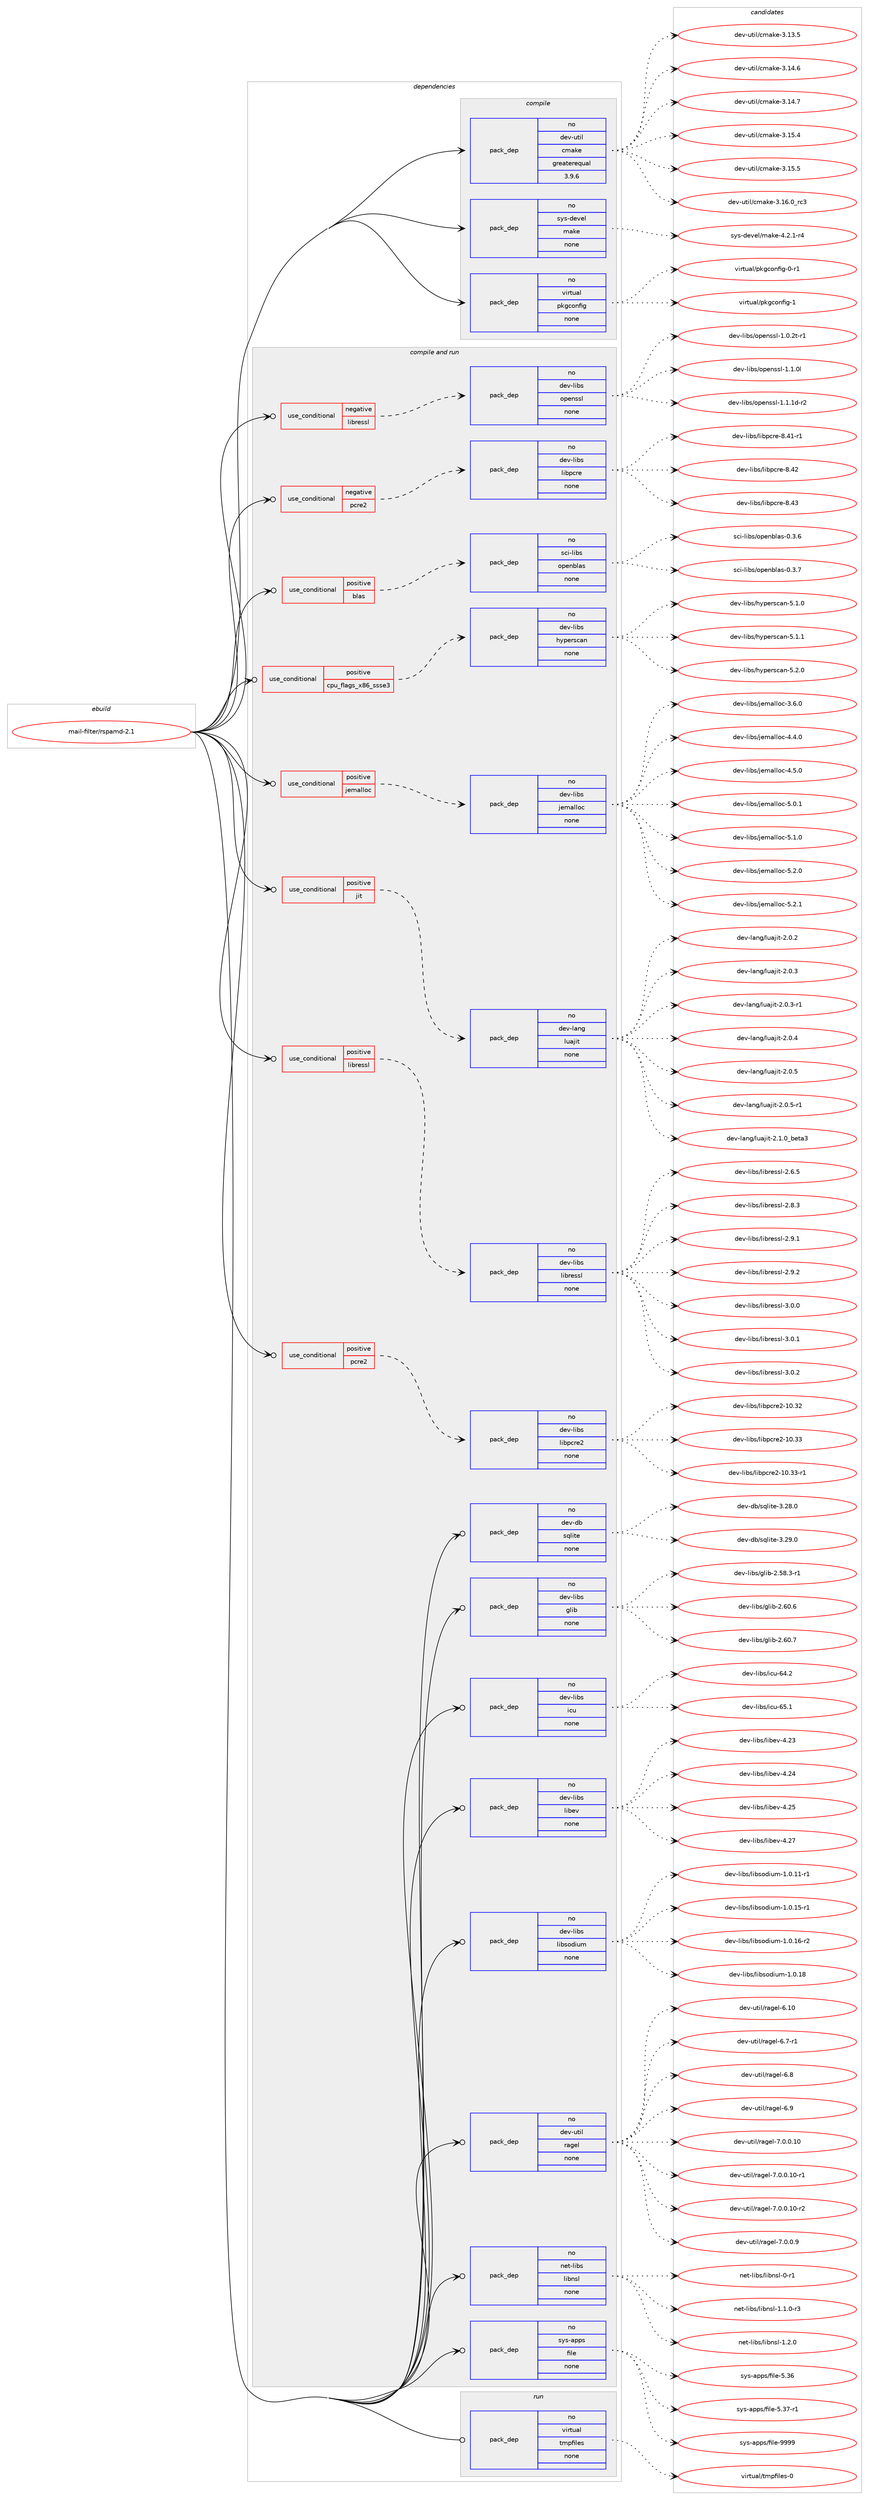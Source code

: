 digraph prolog {

# *************
# Graph options
# *************

newrank=true;
concentrate=true;
compound=true;
graph [rankdir=LR,fontname=Helvetica,fontsize=10,ranksep=1.5];#, ranksep=2.5, nodesep=0.2];
edge  [arrowhead=vee];
node  [fontname=Helvetica,fontsize=10];

# **********
# The ebuild
# **********

subgraph cluster_leftcol {
color=gray;
rank=same;
label=<<i>ebuild</i>>;
id [label="mail-filter/rspamd-2.1", color=red, width=4, href="../mail-filter/rspamd-2.1.svg"];
}

# ****************
# The dependencies
# ****************

subgraph cluster_midcol {
color=gray;
label=<<i>dependencies</i>>;
subgraph cluster_compile {
fillcolor="#eeeeee";
style=filled;
label=<<i>compile</i>>;
subgraph pack571296 {
dependency773191 [label=<<TABLE BORDER="0" CELLBORDER="1" CELLSPACING="0" CELLPADDING="4" WIDTH="220"><TR><TD ROWSPAN="6" CELLPADDING="30">pack_dep</TD></TR><TR><TD WIDTH="110">no</TD></TR><TR><TD>dev-util</TD></TR><TR><TD>cmake</TD></TR><TR><TD>greaterequal</TD></TR><TR><TD>3.9.6</TD></TR></TABLE>>, shape=none, color=blue];
}
id:e -> dependency773191:w [weight=20,style="solid",arrowhead="vee"];
subgraph pack571297 {
dependency773192 [label=<<TABLE BORDER="0" CELLBORDER="1" CELLSPACING="0" CELLPADDING="4" WIDTH="220"><TR><TD ROWSPAN="6" CELLPADDING="30">pack_dep</TD></TR><TR><TD WIDTH="110">no</TD></TR><TR><TD>sys-devel</TD></TR><TR><TD>make</TD></TR><TR><TD>none</TD></TR><TR><TD></TD></TR></TABLE>>, shape=none, color=blue];
}
id:e -> dependency773192:w [weight=20,style="solid",arrowhead="vee"];
subgraph pack571298 {
dependency773193 [label=<<TABLE BORDER="0" CELLBORDER="1" CELLSPACING="0" CELLPADDING="4" WIDTH="220"><TR><TD ROWSPAN="6" CELLPADDING="30">pack_dep</TD></TR><TR><TD WIDTH="110">no</TD></TR><TR><TD>virtual</TD></TR><TR><TD>pkgconfig</TD></TR><TR><TD>none</TD></TR><TR><TD></TD></TR></TABLE>>, shape=none, color=blue];
}
id:e -> dependency773193:w [weight=20,style="solid",arrowhead="vee"];
}
subgraph cluster_compileandrun {
fillcolor="#eeeeee";
style=filled;
label=<<i>compile and run</i>>;
subgraph cond188492 {
dependency773194 [label=<<TABLE BORDER="0" CELLBORDER="1" CELLSPACING="0" CELLPADDING="4"><TR><TD ROWSPAN="3" CELLPADDING="10">use_conditional</TD></TR><TR><TD>negative</TD></TR><TR><TD>libressl</TD></TR></TABLE>>, shape=none, color=red];
subgraph pack571299 {
dependency773195 [label=<<TABLE BORDER="0" CELLBORDER="1" CELLSPACING="0" CELLPADDING="4" WIDTH="220"><TR><TD ROWSPAN="6" CELLPADDING="30">pack_dep</TD></TR><TR><TD WIDTH="110">no</TD></TR><TR><TD>dev-libs</TD></TR><TR><TD>openssl</TD></TR><TR><TD>none</TD></TR><TR><TD></TD></TR></TABLE>>, shape=none, color=blue];
}
dependency773194:e -> dependency773195:w [weight=20,style="dashed",arrowhead="vee"];
}
id:e -> dependency773194:w [weight=20,style="solid",arrowhead="odotvee"];
subgraph cond188493 {
dependency773196 [label=<<TABLE BORDER="0" CELLBORDER="1" CELLSPACING="0" CELLPADDING="4"><TR><TD ROWSPAN="3" CELLPADDING="10">use_conditional</TD></TR><TR><TD>negative</TD></TR><TR><TD>pcre2</TD></TR></TABLE>>, shape=none, color=red];
subgraph pack571300 {
dependency773197 [label=<<TABLE BORDER="0" CELLBORDER="1" CELLSPACING="0" CELLPADDING="4" WIDTH="220"><TR><TD ROWSPAN="6" CELLPADDING="30">pack_dep</TD></TR><TR><TD WIDTH="110">no</TD></TR><TR><TD>dev-libs</TD></TR><TR><TD>libpcre</TD></TR><TR><TD>none</TD></TR><TR><TD></TD></TR></TABLE>>, shape=none, color=blue];
}
dependency773196:e -> dependency773197:w [weight=20,style="dashed",arrowhead="vee"];
}
id:e -> dependency773196:w [weight=20,style="solid",arrowhead="odotvee"];
subgraph cond188494 {
dependency773198 [label=<<TABLE BORDER="0" CELLBORDER="1" CELLSPACING="0" CELLPADDING="4"><TR><TD ROWSPAN="3" CELLPADDING="10">use_conditional</TD></TR><TR><TD>positive</TD></TR><TR><TD>blas</TD></TR></TABLE>>, shape=none, color=red];
subgraph pack571301 {
dependency773199 [label=<<TABLE BORDER="0" CELLBORDER="1" CELLSPACING="0" CELLPADDING="4" WIDTH="220"><TR><TD ROWSPAN="6" CELLPADDING="30">pack_dep</TD></TR><TR><TD WIDTH="110">no</TD></TR><TR><TD>sci-libs</TD></TR><TR><TD>openblas</TD></TR><TR><TD>none</TD></TR><TR><TD></TD></TR></TABLE>>, shape=none, color=blue];
}
dependency773198:e -> dependency773199:w [weight=20,style="dashed",arrowhead="vee"];
}
id:e -> dependency773198:w [weight=20,style="solid",arrowhead="odotvee"];
subgraph cond188495 {
dependency773200 [label=<<TABLE BORDER="0" CELLBORDER="1" CELLSPACING="0" CELLPADDING="4"><TR><TD ROWSPAN="3" CELLPADDING="10">use_conditional</TD></TR><TR><TD>positive</TD></TR><TR><TD>cpu_flags_x86_ssse3</TD></TR></TABLE>>, shape=none, color=red];
subgraph pack571302 {
dependency773201 [label=<<TABLE BORDER="0" CELLBORDER="1" CELLSPACING="0" CELLPADDING="4" WIDTH="220"><TR><TD ROWSPAN="6" CELLPADDING="30">pack_dep</TD></TR><TR><TD WIDTH="110">no</TD></TR><TR><TD>dev-libs</TD></TR><TR><TD>hyperscan</TD></TR><TR><TD>none</TD></TR><TR><TD></TD></TR></TABLE>>, shape=none, color=blue];
}
dependency773200:e -> dependency773201:w [weight=20,style="dashed",arrowhead="vee"];
}
id:e -> dependency773200:w [weight=20,style="solid",arrowhead="odotvee"];
subgraph cond188496 {
dependency773202 [label=<<TABLE BORDER="0" CELLBORDER="1" CELLSPACING="0" CELLPADDING="4"><TR><TD ROWSPAN="3" CELLPADDING="10">use_conditional</TD></TR><TR><TD>positive</TD></TR><TR><TD>jemalloc</TD></TR></TABLE>>, shape=none, color=red];
subgraph pack571303 {
dependency773203 [label=<<TABLE BORDER="0" CELLBORDER="1" CELLSPACING="0" CELLPADDING="4" WIDTH="220"><TR><TD ROWSPAN="6" CELLPADDING="30">pack_dep</TD></TR><TR><TD WIDTH="110">no</TD></TR><TR><TD>dev-libs</TD></TR><TR><TD>jemalloc</TD></TR><TR><TD>none</TD></TR><TR><TD></TD></TR></TABLE>>, shape=none, color=blue];
}
dependency773202:e -> dependency773203:w [weight=20,style="dashed",arrowhead="vee"];
}
id:e -> dependency773202:w [weight=20,style="solid",arrowhead="odotvee"];
subgraph cond188497 {
dependency773204 [label=<<TABLE BORDER="0" CELLBORDER="1" CELLSPACING="0" CELLPADDING="4"><TR><TD ROWSPAN="3" CELLPADDING="10">use_conditional</TD></TR><TR><TD>positive</TD></TR><TR><TD>jit</TD></TR></TABLE>>, shape=none, color=red];
subgraph pack571304 {
dependency773205 [label=<<TABLE BORDER="0" CELLBORDER="1" CELLSPACING="0" CELLPADDING="4" WIDTH="220"><TR><TD ROWSPAN="6" CELLPADDING="30">pack_dep</TD></TR><TR><TD WIDTH="110">no</TD></TR><TR><TD>dev-lang</TD></TR><TR><TD>luajit</TD></TR><TR><TD>none</TD></TR><TR><TD></TD></TR></TABLE>>, shape=none, color=blue];
}
dependency773204:e -> dependency773205:w [weight=20,style="dashed",arrowhead="vee"];
}
id:e -> dependency773204:w [weight=20,style="solid",arrowhead="odotvee"];
subgraph cond188498 {
dependency773206 [label=<<TABLE BORDER="0" CELLBORDER="1" CELLSPACING="0" CELLPADDING="4"><TR><TD ROWSPAN="3" CELLPADDING="10">use_conditional</TD></TR><TR><TD>positive</TD></TR><TR><TD>libressl</TD></TR></TABLE>>, shape=none, color=red];
subgraph pack571305 {
dependency773207 [label=<<TABLE BORDER="0" CELLBORDER="1" CELLSPACING="0" CELLPADDING="4" WIDTH="220"><TR><TD ROWSPAN="6" CELLPADDING="30">pack_dep</TD></TR><TR><TD WIDTH="110">no</TD></TR><TR><TD>dev-libs</TD></TR><TR><TD>libressl</TD></TR><TR><TD>none</TD></TR><TR><TD></TD></TR></TABLE>>, shape=none, color=blue];
}
dependency773206:e -> dependency773207:w [weight=20,style="dashed",arrowhead="vee"];
}
id:e -> dependency773206:w [weight=20,style="solid",arrowhead="odotvee"];
subgraph cond188499 {
dependency773208 [label=<<TABLE BORDER="0" CELLBORDER="1" CELLSPACING="0" CELLPADDING="4"><TR><TD ROWSPAN="3" CELLPADDING="10">use_conditional</TD></TR><TR><TD>positive</TD></TR><TR><TD>pcre2</TD></TR></TABLE>>, shape=none, color=red];
subgraph pack571306 {
dependency773209 [label=<<TABLE BORDER="0" CELLBORDER="1" CELLSPACING="0" CELLPADDING="4" WIDTH="220"><TR><TD ROWSPAN="6" CELLPADDING="30">pack_dep</TD></TR><TR><TD WIDTH="110">no</TD></TR><TR><TD>dev-libs</TD></TR><TR><TD>libpcre2</TD></TR><TR><TD>none</TD></TR><TR><TD></TD></TR></TABLE>>, shape=none, color=blue];
}
dependency773208:e -> dependency773209:w [weight=20,style="dashed",arrowhead="vee"];
}
id:e -> dependency773208:w [weight=20,style="solid",arrowhead="odotvee"];
subgraph pack571307 {
dependency773210 [label=<<TABLE BORDER="0" CELLBORDER="1" CELLSPACING="0" CELLPADDING="4" WIDTH="220"><TR><TD ROWSPAN="6" CELLPADDING="30">pack_dep</TD></TR><TR><TD WIDTH="110">no</TD></TR><TR><TD>dev-db</TD></TR><TR><TD>sqlite</TD></TR><TR><TD>none</TD></TR><TR><TD></TD></TR></TABLE>>, shape=none, color=blue];
}
id:e -> dependency773210:w [weight=20,style="solid",arrowhead="odotvee"];
subgraph pack571308 {
dependency773211 [label=<<TABLE BORDER="0" CELLBORDER="1" CELLSPACING="0" CELLPADDING="4" WIDTH="220"><TR><TD ROWSPAN="6" CELLPADDING="30">pack_dep</TD></TR><TR><TD WIDTH="110">no</TD></TR><TR><TD>dev-libs</TD></TR><TR><TD>glib</TD></TR><TR><TD>none</TD></TR><TR><TD></TD></TR></TABLE>>, shape=none, color=blue];
}
id:e -> dependency773211:w [weight=20,style="solid",arrowhead="odotvee"];
subgraph pack571309 {
dependency773212 [label=<<TABLE BORDER="0" CELLBORDER="1" CELLSPACING="0" CELLPADDING="4" WIDTH="220"><TR><TD ROWSPAN="6" CELLPADDING="30">pack_dep</TD></TR><TR><TD WIDTH="110">no</TD></TR><TR><TD>dev-libs</TD></TR><TR><TD>icu</TD></TR><TR><TD>none</TD></TR><TR><TD></TD></TR></TABLE>>, shape=none, color=blue];
}
id:e -> dependency773212:w [weight=20,style="solid",arrowhead="odotvee"];
subgraph pack571310 {
dependency773213 [label=<<TABLE BORDER="0" CELLBORDER="1" CELLSPACING="0" CELLPADDING="4" WIDTH="220"><TR><TD ROWSPAN="6" CELLPADDING="30">pack_dep</TD></TR><TR><TD WIDTH="110">no</TD></TR><TR><TD>dev-libs</TD></TR><TR><TD>libev</TD></TR><TR><TD>none</TD></TR><TR><TD></TD></TR></TABLE>>, shape=none, color=blue];
}
id:e -> dependency773213:w [weight=20,style="solid",arrowhead="odotvee"];
subgraph pack571311 {
dependency773214 [label=<<TABLE BORDER="0" CELLBORDER="1" CELLSPACING="0" CELLPADDING="4" WIDTH="220"><TR><TD ROWSPAN="6" CELLPADDING="30">pack_dep</TD></TR><TR><TD WIDTH="110">no</TD></TR><TR><TD>dev-libs</TD></TR><TR><TD>libsodium</TD></TR><TR><TD>none</TD></TR><TR><TD></TD></TR></TABLE>>, shape=none, color=blue];
}
id:e -> dependency773214:w [weight=20,style="solid",arrowhead="odotvee"];
subgraph pack571312 {
dependency773215 [label=<<TABLE BORDER="0" CELLBORDER="1" CELLSPACING="0" CELLPADDING="4" WIDTH="220"><TR><TD ROWSPAN="6" CELLPADDING="30">pack_dep</TD></TR><TR><TD WIDTH="110">no</TD></TR><TR><TD>dev-util</TD></TR><TR><TD>ragel</TD></TR><TR><TD>none</TD></TR><TR><TD></TD></TR></TABLE>>, shape=none, color=blue];
}
id:e -> dependency773215:w [weight=20,style="solid",arrowhead="odotvee"];
subgraph pack571313 {
dependency773216 [label=<<TABLE BORDER="0" CELLBORDER="1" CELLSPACING="0" CELLPADDING="4" WIDTH="220"><TR><TD ROWSPAN="6" CELLPADDING="30">pack_dep</TD></TR><TR><TD WIDTH="110">no</TD></TR><TR><TD>net-libs</TD></TR><TR><TD>libnsl</TD></TR><TR><TD>none</TD></TR><TR><TD></TD></TR></TABLE>>, shape=none, color=blue];
}
id:e -> dependency773216:w [weight=20,style="solid",arrowhead="odotvee"];
subgraph pack571314 {
dependency773217 [label=<<TABLE BORDER="0" CELLBORDER="1" CELLSPACING="0" CELLPADDING="4" WIDTH="220"><TR><TD ROWSPAN="6" CELLPADDING="30">pack_dep</TD></TR><TR><TD WIDTH="110">no</TD></TR><TR><TD>sys-apps</TD></TR><TR><TD>file</TD></TR><TR><TD>none</TD></TR><TR><TD></TD></TR></TABLE>>, shape=none, color=blue];
}
id:e -> dependency773217:w [weight=20,style="solid",arrowhead="odotvee"];
}
subgraph cluster_run {
fillcolor="#eeeeee";
style=filled;
label=<<i>run</i>>;
subgraph pack571315 {
dependency773218 [label=<<TABLE BORDER="0" CELLBORDER="1" CELLSPACING="0" CELLPADDING="4" WIDTH="220"><TR><TD ROWSPAN="6" CELLPADDING="30">pack_dep</TD></TR><TR><TD WIDTH="110">no</TD></TR><TR><TD>virtual</TD></TR><TR><TD>tmpfiles</TD></TR><TR><TD>none</TD></TR><TR><TD></TD></TR></TABLE>>, shape=none, color=blue];
}
id:e -> dependency773218:w [weight=20,style="solid",arrowhead="odot"];
}
}

# **************
# The candidates
# **************

subgraph cluster_choices {
rank=same;
color=gray;
label=<<i>candidates</i>>;

subgraph choice571296 {
color=black;
nodesep=1;
choice1001011184511711610510847991099710710145514649514653 [label="dev-util/cmake-3.13.5", color=red, width=4,href="../dev-util/cmake-3.13.5.svg"];
choice1001011184511711610510847991099710710145514649524654 [label="dev-util/cmake-3.14.6", color=red, width=4,href="../dev-util/cmake-3.14.6.svg"];
choice1001011184511711610510847991099710710145514649524655 [label="dev-util/cmake-3.14.7", color=red, width=4,href="../dev-util/cmake-3.14.7.svg"];
choice1001011184511711610510847991099710710145514649534652 [label="dev-util/cmake-3.15.4", color=red, width=4,href="../dev-util/cmake-3.15.4.svg"];
choice1001011184511711610510847991099710710145514649534653 [label="dev-util/cmake-3.15.5", color=red, width=4,href="../dev-util/cmake-3.15.5.svg"];
choice1001011184511711610510847991099710710145514649544648951149951 [label="dev-util/cmake-3.16.0_rc3", color=red, width=4,href="../dev-util/cmake-3.16.0_rc3.svg"];
dependency773191:e -> choice1001011184511711610510847991099710710145514649514653:w [style=dotted,weight="100"];
dependency773191:e -> choice1001011184511711610510847991099710710145514649524654:w [style=dotted,weight="100"];
dependency773191:e -> choice1001011184511711610510847991099710710145514649524655:w [style=dotted,weight="100"];
dependency773191:e -> choice1001011184511711610510847991099710710145514649534652:w [style=dotted,weight="100"];
dependency773191:e -> choice1001011184511711610510847991099710710145514649534653:w [style=dotted,weight="100"];
dependency773191:e -> choice1001011184511711610510847991099710710145514649544648951149951:w [style=dotted,weight="100"];
}
subgraph choice571297 {
color=black;
nodesep=1;
choice1151211154510010111810110847109971071014552465046494511452 [label="sys-devel/make-4.2.1-r4", color=red, width=4,href="../sys-devel/make-4.2.1-r4.svg"];
dependency773192:e -> choice1151211154510010111810110847109971071014552465046494511452:w [style=dotted,weight="100"];
}
subgraph choice571298 {
color=black;
nodesep=1;
choice11810511411611797108471121071039911111010210510345484511449 [label="virtual/pkgconfig-0-r1", color=red, width=4,href="../virtual/pkgconfig-0-r1.svg"];
choice1181051141161179710847112107103991111101021051034549 [label="virtual/pkgconfig-1", color=red, width=4,href="../virtual/pkgconfig-1.svg"];
dependency773193:e -> choice11810511411611797108471121071039911111010210510345484511449:w [style=dotted,weight="100"];
dependency773193:e -> choice1181051141161179710847112107103991111101021051034549:w [style=dotted,weight="100"];
}
subgraph choice571299 {
color=black;
nodesep=1;
choice1001011184510810598115471111121011101151151084549464846501164511449 [label="dev-libs/openssl-1.0.2t-r1", color=red, width=4,href="../dev-libs/openssl-1.0.2t-r1.svg"];
choice100101118451081059811547111112101110115115108454946494648108 [label="dev-libs/openssl-1.1.0l", color=red, width=4,href="../dev-libs/openssl-1.1.0l.svg"];
choice1001011184510810598115471111121011101151151084549464946491004511450 [label="dev-libs/openssl-1.1.1d-r2", color=red, width=4,href="../dev-libs/openssl-1.1.1d-r2.svg"];
dependency773195:e -> choice1001011184510810598115471111121011101151151084549464846501164511449:w [style=dotted,weight="100"];
dependency773195:e -> choice100101118451081059811547111112101110115115108454946494648108:w [style=dotted,weight="100"];
dependency773195:e -> choice1001011184510810598115471111121011101151151084549464946491004511450:w [style=dotted,weight="100"];
}
subgraph choice571300 {
color=black;
nodesep=1;
choice100101118451081059811547108105981129911410145564652494511449 [label="dev-libs/libpcre-8.41-r1", color=red, width=4,href="../dev-libs/libpcre-8.41-r1.svg"];
choice10010111845108105981154710810598112991141014556465250 [label="dev-libs/libpcre-8.42", color=red, width=4,href="../dev-libs/libpcre-8.42.svg"];
choice10010111845108105981154710810598112991141014556465251 [label="dev-libs/libpcre-8.43", color=red, width=4,href="../dev-libs/libpcre-8.43.svg"];
dependency773197:e -> choice100101118451081059811547108105981129911410145564652494511449:w [style=dotted,weight="100"];
dependency773197:e -> choice10010111845108105981154710810598112991141014556465250:w [style=dotted,weight="100"];
dependency773197:e -> choice10010111845108105981154710810598112991141014556465251:w [style=dotted,weight="100"];
}
subgraph choice571301 {
color=black;
nodesep=1;
choice115991054510810598115471111121011109810897115454846514654 [label="sci-libs/openblas-0.3.6", color=red, width=4,href="../sci-libs/openblas-0.3.6.svg"];
choice115991054510810598115471111121011109810897115454846514655 [label="sci-libs/openblas-0.3.7", color=red, width=4,href="../sci-libs/openblas-0.3.7.svg"];
dependency773199:e -> choice115991054510810598115471111121011109810897115454846514654:w [style=dotted,weight="100"];
dependency773199:e -> choice115991054510810598115471111121011109810897115454846514655:w [style=dotted,weight="100"];
}
subgraph choice571302 {
color=black;
nodesep=1;
choice1001011184510810598115471041211121011141159997110455346494648 [label="dev-libs/hyperscan-5.1.0", color=red, width=4,href="../dev-libs/hyperscan-5.1.0.svg"];
choice1001011184510810598115471041211121011141159997110455346494649 [label="dev-libs/hyperscan-5.1.1", color=red, width=4,href="../dev-libs/hyperscan-5.1.1.svg"];
choice1001011184510810598115471041211121011141159997110455346504648 [label="dev-libs/hyperscan-5.2.0", color=red, width=4,href="../dev-libs/hyperscan-5.2.0.svg"];
dependency773201:e -> choice1001011184510810598115471041211121011141159997110455346494648:w [style=dotted,weight="100"];
dependency773201:e -> choice1001011184510810598115471041211121011141159997110455346494649:w [style=dotted,weight="100"];
dependency773201:e -> choice1001011184510810598115471041211121011141159997110455346504648:w [style=dotted,weight="100"];
}
subgraph choice571303 {
color=black;
nodesep=1;
choice1001011184510810598115471061011099710810811199455146544648 [label="dev-libs/jemalloc-3.6.0", color=red, width=4,href="../dev-libs/jemalloc-3.6.0.svg"];
choice1001011184510810598115471061011099710810811199455246524648 [label="dev-libs/jemalloc-4.4.0", color=red, width=4,href="../dev-libs/jemalloc-4.4.0.svg"];
choice1001011184510810598115471061011099710810811199455246534648 [label="dev-libs/jemalloc-4.5.0", color=red, width=4,href="../dev-libs/jemalloc-4.5.0.svg"];
choice1001011184510810598115471061011099710810811199455346484649 [label="dev-libs/jemalloc-5.0.1", color=red, width=4,href="../dev-libs/jemalloc-5.0.1.svg"];
choice1001011184510810598115471061011099710810811199455346494648 [label="dev-libs/jemalloc-5.1.0", color=red, width=4,href="../dev-libs/jemalloc-5.1.0.svg"];
choice1001011184510810598115471061011099710810811199455346504648 [label="dev-libs/jemalloc-5.2.0", color=red, width=4,href="../dev-libs/jemalloc-5.2.0.svg"];
choice1001011184510810598115471061011099710810811199455346504649 [label="dev-libs/jemalloc-5.2.1", color=red, width=4,href="../dev-libs/jemalloc-5.2.1.svg"];
dependency773203:e -> choice1001011184510810598115471061011099710810811199455146544648:w [style=dotted,weight="100"];
dependency773203:e -> choice1001011184510810598115471061011099710810811199455246524648:w [style=dotted,weight="100"];
dependency773203:e -> choice1001011184510810598115471061011099710810811199455246534648:w [style=dotted,weight="100"];
dependency773203:e -> choice1001011184510810598115471061011099710810811199455346484649:w [style=dotted,weight="100"];
dependency773203:e -> choice1001011184510810598115471061011099710810811199455346494648:w [style=dotted,weight="100"];
dependency773203:e -> choice1001011184510810598115471061011099710810811199455346504648:w [style=dotted,weight="100"];
dependency773203:e -> choice1001011184510810598115471061011099710810811199455346504649:w [style=dotted,weight="100"];
}
subgraph choice571304 {
color=black;
nodesep=1;
choice10010111845108971101034710811797106105116455046484650 [label="dev-lang/luajit-2.0.2", color=red, width=4,href="../dev-lang/luajit-2.0.2.svg"];
choice10010111845108971101034710811797106105116455046484651 [label="dev-lang/luajit-2.0.3", color=red, width=4,href="../dev-lang/luajit-2.0.3.svg"];
choice100101118451089711010347108117971061051164550464846514511449 [label="dev-lang/luajit-2.0.3-r1", color=red, width=4,href="../dev-lang/luajit-2.0.3-r1.svg"];
choice10010111845108971101034710811797106105116455046484652 [label="dev-lang/luajit-2.0.4", color=red, width=4,href="../dev-lang/luajit-2.0.4.svg"];
choice10010111845108971101034710811797106105116455046484653 [label="dev-lang/luajit-2.0.5", color=red, width=4,href="../dev-lang/luajit-2.0.5.svg"];
choice100101118451089711010347108117971061051164550464846534511449 [label="dev-lang/luajit-2.0.5-r1", color=red, width=4,href="../dev-lang/luajit-2.0.5-r1.svg"];
choice1001011184510897110103471081179710610511645504649464895981011169751 [label="dev-lang/luajit-2.1.0_beta3", color=red, width=4,href="../dev-lang/luajit-2.1.0_beta3.svg"];
dependency773205:e -> choice10010111845108971101034710811797106105116455046484650:w [style=dotted,weight="100"];
dependency773205:e -> choice10010111845108971101034710811797106105116455046484651:w [style=dotted,weight="100"];
dependency773205:e -> choice100101118451089711010347108117971061051164550464846514511449:w [style=dotted,weight="100"];
dependency773205:e -> choice10010111845108971101034710811797106105116455046484652:w [style=dotted,weight="100"];
dependency773205:e -> choice10010111845108971101034710811797106105116455046484653:w [style=dotted,weight="100"];
dependency773205:e -> choice100101118451089711010347108117971061051164550464846534511449:w [style=dotted,weight="100"];
dependency773205:e -> choice1001011184510897110103471081179710610511645504649464895981011169751:w [style=dotted,weight="100"];
}
subgraph choice571305 {
color=black;
nodesep=1;
choice10010111845108105981154710810598114101115115108455046544653 [label="dev-libs/libressl-2.6.5", color=red, width=4,href="../dev-libs/libressl-2.6.5.svg"];
choice10010111845108105981154710810598114101115115108455046564651 [label="dev-libs/libressl-2.8.3", color=red, width=4,href="../dev-libs/libressl-2.8.3.svg"];
choice10010111845108105981154710810598114101115115108455046574649 [label="dev-libs/libressl-2.9.1", color=red, width=4,href="../dev-libs/libressl-2.9.1.svg"];
choice10010111845108105981154710810598114101115115108455046574650 [label="dev-libs/libressl-2.9.2", color=red, width=4,href="../dev-libs/libressl-2.9.2.svg"];
choice10010111845108105981154710810598114101115115108455146484648 [label="dev-libs/libressl-3.0.0", color=red, width=4,href="../dev-libs/libressl-3.0.0.svg"];
choice10010111845108105981154710810598114101115115108455146484649 [label="dev-libs/libressl-3.0.1", color=red, width=4,href="../dev-libs/libressl-3.0.1.svg"];
choice10010111845108105981154710810598114101115115108455146484650 [label="dev-libs/libressl-3.0.2", color=red, width=4,href="../dev-libs/libressl-3.0.2.svg"];
dependency773207:e -> choice10010111845108105981154710810598114101115115108455046544653:w [style=dotted,weight="100"];
dependency773207:e -> choice10010111845108105981154710810598114101115115108455046564651:w [style=dotted,weight="100"];
dependency773207:e -> choice10010111845108105981154710810598114101115115108455046574649:w [style=dotted,weight="100"];
dependency773207:e -> choice10010111845108105981154710810598114101115115108455046574650:w [style=dotted,weight="100"];
dependency773207:e -> choice10010111845108105981154710810598114101115115108455146484648:w [style=dotted,weight="100"];
dependency773207:e -> choice10010111845108105981154710810598114101115115108455146484649:w [style=dotted,weight="100"];
dependency773207:e -> choice10010111845108105981154710810598114101115115108455146484650:w [style=dotted,weight="100"];
}
subgraph choice571306 {
color=black;
nodesep=1;
choice100101118451081059811547108105981129911410150454948465150 [label="dev-libs/libpcre2-10.32", color=red, width=4,href="../dev-libs/libpcre2-10.32.svg"];
choice100101118451081059811547108105981129911410150454948465151 [label="dev-libs/libpcre2-10.33", color=red, width=4,href="../dev-libs/libpcre2-10.33.svg"];
choice1001011184510810598115471081059811299114101504549484651514511449 [label="dev-libs/libpcre2-10.33-r1", color=red, width=4,href="../dev-libs/libpcre2-10.33-r1.svg"];
dependency773209:e -> choice100101118451081059811547108105981129911410150454948465150:w [style=dotted,weight="100"];
dependency773209:e -> choice100101118451081059811547108105981129911410150454948465151:w [style=dotted,weight="100"];
dependency773209:e -> choice1001011184510810598115471081059811299114101504549484651514511449:w [style=dotted,weight="100"];
}
subgraph choice571307 {
color=black;
nodesep=1;
choice10010111845100984711511310810511610145514650564648 [label="dev-db/sqlite-3.28.0", color=red, width=4,href="../dev-db/sqlite-3.28.0.svg"];
choice10010111845100984711511310810511610145514650574648 [label="dev-db/sqlite-3.29.0", color=red, width=4,href="../dev-db/sqlite-3.29.0.svg"];
dependency773210:e -> choice10010111845100984711511310810511610145514650564648:w [style=dotted,weight="100"];
dependency773210:e -> choice10010111845100984711511310810511610145514650574648:w [style=dotted,weight="100"];
}
subgraph choice571308 {
color=black;
nodesep=1;
choice10010111845108105981154710310810598455046535646514511449 [label="dev-libs/glib-2.58.3-r1", color=red, width=4,href="../dev-libs/glib-2.58.3-r1.svg"];
choice1001011184510810598115471031081059845504654484654 [label="dev-libs/glib-2.60.6", color=red, width=4,href="../dev-libs/glib-2.60.6.svg"];
choice1001011184510810598115471031081059845504654484655 [label="dev-libs/glib-2.60.7", color=red, width=4,href="../dev-libs/glib-2.60.7.svg"];
dependency773211:e -> choice10010111845108105981154710310810598455046535646514511449:w [style=dotted,weight="100"];
dependency773211:e -> choice1001011184510810598115471031081059845504654484654:w [style=dotted,weight="100"];
dependency773211:e -> choice1001011184510810598115471031081059845504654484655:w [style=dotted,weight="100"];
}
subgraph choice571309 {
color=black;
nodesep=1;
choice100101118451081059811547105991174554524650 [label="dev-libs/icu-64.2", color=red, width=4,href="../dev-libs/icu-64.2.svg"];
choice100101118451081059811547105991174554534649 [label="dev-libs/icu-65.1", color=red, width=4,href="../dev-libs/icu-65.1.svg"];
dependency773212:e -> choice100101118451081059811547105991174554524650:w [style=dotted,weight="100"];
dependency773212:e -> choice100101118451081059811547105991174554534649:w [style=dotted,weight="100"];
}
subgraph choice571310 {
color=black;
nodesep=1;
choice100101118451081059811547108105981011184552465051 [label="dev-libs/libev-4.23", color=red, width=4,href="../dev-libs/libev-4.23.svg"];
choice100101118451081059811547108105981011184552465052 [label="dev-libs/libev-4.24", color=red, width=4,href="../dev-libs/libev-4.24.svg"];
choice100101118451081059811547108105981011184552465053 [label="dev-libs/libev-4.25", color=red, width=4,href="../dev-libs/libev-4.25.svg"];
choice100101118451081059811547108105981011184552465055 [label="dev-libs/libev-4.27", color=red, width=4,href="../dev-libs/libev-4.27.svg"];
dependency773213:e -> choice100101118451081059811547108105981011184552465051:w [style=dotted,weight="100"];
dependency773213:e -> choice100101118451081059811547108105981011184552465052:w [style=dotted,weight="100"];
dependency773213:e -> choice100101118451081059811547108105981011184552465053:w [style=dotted,weight="100"];
dependency773213:e -> choice100101118451081059811547108105981011184552465055:w [style=dotted,weight="100"];
}
subgraph choice571311 {
color=black;
nodesep=1;
choice10010111845108105981154710810598115111100105117109454946484649494511449 [label="dev-libs/libsodium-1.0.11-r1", color=red, width=4,href="../dev-libs/libsodium-1.0.11-r1.svg"];
choice10010111845108105981154710810598115111100105117109454946484649534511449 [label="dev-libs/libsodium-1.0.15-r1", color=red, width=4,href="../dev-libs/libsodium-1.0.15-r1.svg"];
choice10010111845108105981154710810598115111100105117109454946484649544511450 [label="dev-libs/libsodium-1.0.16-r2", color=red, width=4,href="../dev-libs/libsodium-1.0.16-r2.svg"];
choice1001011184510810598115471081059811511110010511710945494648464956 [label="dev-libs/libsodium-1.0.18", color=red, width=4,href="../dev-libs/libsodium-1.0.18.svg"];
dependency773214:e -> choice10010111845108105981154710810598115111100105117109454946484649494511449:w [style=dotted,weight="100"];
dependency773214:e -> choice10010111845108105981154710810598115111100105117109454946484649534511449:w [style=dotted,weight="100"];
dependency773214:e -> choice10010111845108105981154710810598115111100105117109454946484649544511450:w [style=dotted,weight="100"];
dependency773214:e -> choice1001011184510810598115471081059811511110010511710945494648464956:w [style=dotted,weight="100"];
}
subgraph choice571312 {
color=black;
nodesep=1;
choice1001011184511711610510847114971031011084554464948 [label="dev-util/ragel-6.10", color=red, width=4,href="../dev-util/ragel-6.10.svg"];
choice100101118451171161051084711497103101108455446554511449 [label="dev-util/ragel-6.7-r1", color=red, width=4,href="../dev-util/ragel-6.7-r1.svg"];
choice10010111845117116105108471149710310110845544656 [label="dev-util/ragel-6.8", color=red, width=4,href="../dev-util/ragel-6.8.svg"];
choice10010111845117116105108471149710310110845544657 [label="dev-util/ragel-6.9", color=red, width=4,href="../dev-util/ragel-6.9.svg"];
choice100101118451171161051084711497103101108455546484648464948 [label="dev-util/ragel-7.0.0.10", color=red, width=4,href="../dev-util/ragel-7.0.0.10.svg"];
choice1001011184511711610510847114971031011084555464846484649484511449 [label="dev-util/ragel-7.0.0.10-r1", color=red, width=4,href="../dev-util/ragel-7.0.0.10-r1.svg"];
choice1001011184511711610510847114971031011084555464846484649484511450 [label="dev-util/ragel-7.0.0.10-r2", color=red, width=4,href="../dev-util/ragel-7.0.0.10-r2.svg"];
choice1001011184511711610510847114971031011084555464846484657 [label="dev-util/ragel-7.0.0.9", color=red, width=4,href="../dev-util/ragel-7.0.0.9.svg"];
dependency773215:e -> choice1001011184511711610510847114971031011084554464948:w [style=dotted,weight="100"];
dependency773215:e -> choice100101118451171161051084711497103101108455446554511449:w [style=dotted,weight="100"];
dependency773215:e -> choice10010111845117116105108471149710310110845544656:w [style=dotted,weight="100"];
dependency773215:e -> choice10010111845117116105108471149710310110845544657:w [style=dotted,weight="100"];
dependency773215:e -> choice100101118451171161051084711497103101108455546484648464948:w [style=dotted,weight="100"];
dependency773215:e -> choice1001011184511711610510847114971031011084555464846484649484511449:w [style=dotted,weight="100"];
dependency773215:e -> choice1001011184511711610510847114971031011084555464846484649484511450:w [style=dotted,weight="100"];
dependency773215:e -> choice1001011184511711610510847114971031011084555464846484657:w [style=dotted,weight="100"];
}
subgraph choice571313 {
color=black;
nodesep=1;
choice1101011164510810598115471081059811011510845484511449 [label="net-libs/libnsl-0-r1", color=red, width=4,href="../net-libs/libnsl-0-r1.svg"];
choice110101116451081059811547108105981101151084549464946484511451 [label="net-libs/libnsl-1.1.0-r3", color=red, width=4,href="../net-libs/libnsl-1.1.0-r3.svg"];
choice11010111645108105981154710810598110115108454946504648 [label="net-libs/libnsl-1.2.0", color=red, width=4,href="../net-libs/libnsl-1.2.0.svg"];
dependency773216:e -> choice1101011164510810598115471081059811011510845484511449:w [style=dotted,weight="100"];
dependency773216:e -> choice110101116451081059811547108105981101151084549464946484511451:w [style=dotted,weight="100"];
dependency773216:e -> choice11010111645108105981154710810598110115108454946504648:w [style=dotted,weight="100"];
}
subgraph choice571314 {
color=black;
nodesep=1;
choice1151211154597112112115471021051081014553465154 [label="sys-apps/file-5.36", color=red, width=4,href="../sys-apps/file-5.36.svg"];
choice11512111545971121121154710210510810145534651554511449 [label="sys-apps/file-5.37-r1", color=red, width=4,href="../sys-apps/file-5.37-r1.svg"];
choice1151211154597112112115471021051081014557575757 [label="sys-apps/file-9999", color=red, width=4,href="../sys-apps/file-9999.svg"];
dependency773217:e -> choice1151211154597112112115471021051081014553465154:w [style=dotted,weight="100"];
dependency773217:e -> choice11512111545971121121154710210510810145534651554511449:w [style=dotted,weight="100"];
dependency773217:e -> choice1151211154597112112115471021051081014557575757:w [style=dotted,weight="100"];
}
subgraph choice571315 {
color=black;
nodesep=1;
choice11810511411611797108471161091121021051081011154548 [label="virtual/tmpfiles-0", color=red, width=4,href="../virtual/tmpfiles-0.svg"];
dependency773218:e -> choice11810511411611797108471161091121021051081011154548:w [style=dotted,weight="100"];
}
}

}
